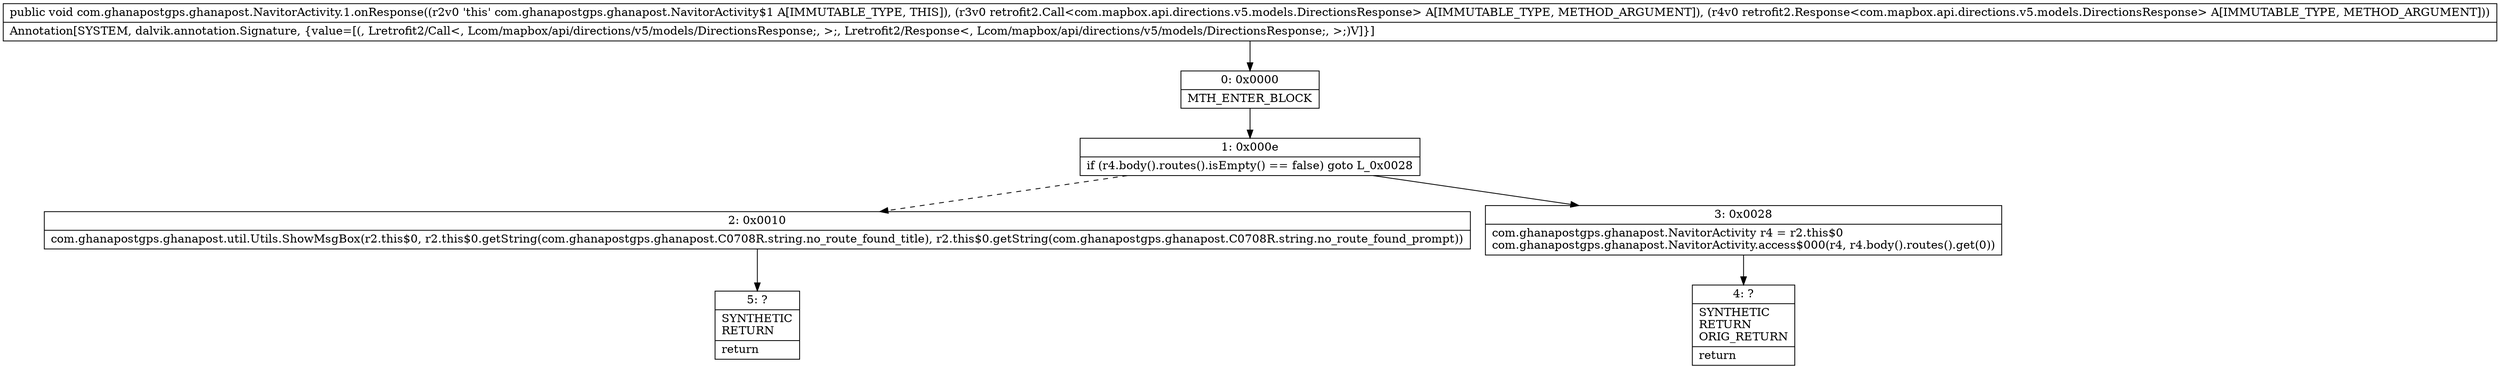 digraph "CFG forcom.ghanapostgps.ghanapost.NavitorActivity.1.onResponse(Lretrofit2\/Call;Lretrofit2\/Response;)V" {
Node_0 [shape=record,label="{0\:\ 0x0000|MTH_ENTER_BLOCK\l}"];
Node_1 [shape=record,label="{1\:\ 0x000e|if (r4.body().routes().isEmpty() == false) goto L_0x0028\l}"];
Node_2 [shape=record,label="{2\:\ 0x0010|com.ghanapostgps.ghanapost.util.Utils.ShowMsgBox(r2.this$0, r2.this$0.getString(com.ghanapostgps.ghanapost.C0708R.string.no_route_found_title), r2.this$0.getString(com.ghanapostgps.ghanapost.C0708R.string.no_route_found_prompt))\l}"];
Node_3 [shape=record,label="{3\:\ 0x0028|com.ghanapostgps.ghanapost.NavitorActivity r4 = r2.this$0\lcom.ghanapostgps.ghanapost.NavitorActivity.access$000(r4, r4.body().routes().get(0))\l}"];
Node_4 [shape=record,label="{4\:\ ?|SYNTHETIC\lRETURN\lORIG_RETURN\l|return\l}"];
Node_5 [shape=record,label="{5\:\ ?|SYNTHETIC\lRETURN\l|return\l}"];
MethodNode[shape=record,label="{public void com.ghanapostgps.ghanapost.NavitorActivity.1.onResponse((r2v0 'this' com.ghanapostgps.ghanapost.NavitorActivity$1 A[IMMUTABLE_TYPE, THIS]), (r3v0 retrofit2.Call\<com.mapbox.api.directions.v5.models.DirectionsResponse\> A[IMMUTABLE_TYPE, METHOD_ARGUMENT]), (r4v0 retrofit2.Response\<com.mapbox.api.directions.v5.models.DirectionsResponse\> A[IMMUTABLE_TYPE, METHOD_ARGUMENT]))  | Annotation[SYSTEM, dalvik.annotation.Signature, \{value=[(, Lretrofit2\/Call\<, Lcom\/mapbox\/api\/directions\/v5\/models\/DirectionsResponse;, \>;, Lretrofit2\/Response\<, Lcom\/mapbox\/api\/directions\/v5\/models\/DirectionsResponse;, \>;)V]\}]\l}"];
MethodNode -> Node_0;
Node_0 -> Node_1;
Node_1 -> Node_2[style=dashed];
Node_1 -> Node_3;
Node_2 -> Node_5;
Node_3 -> Node_4;
}

